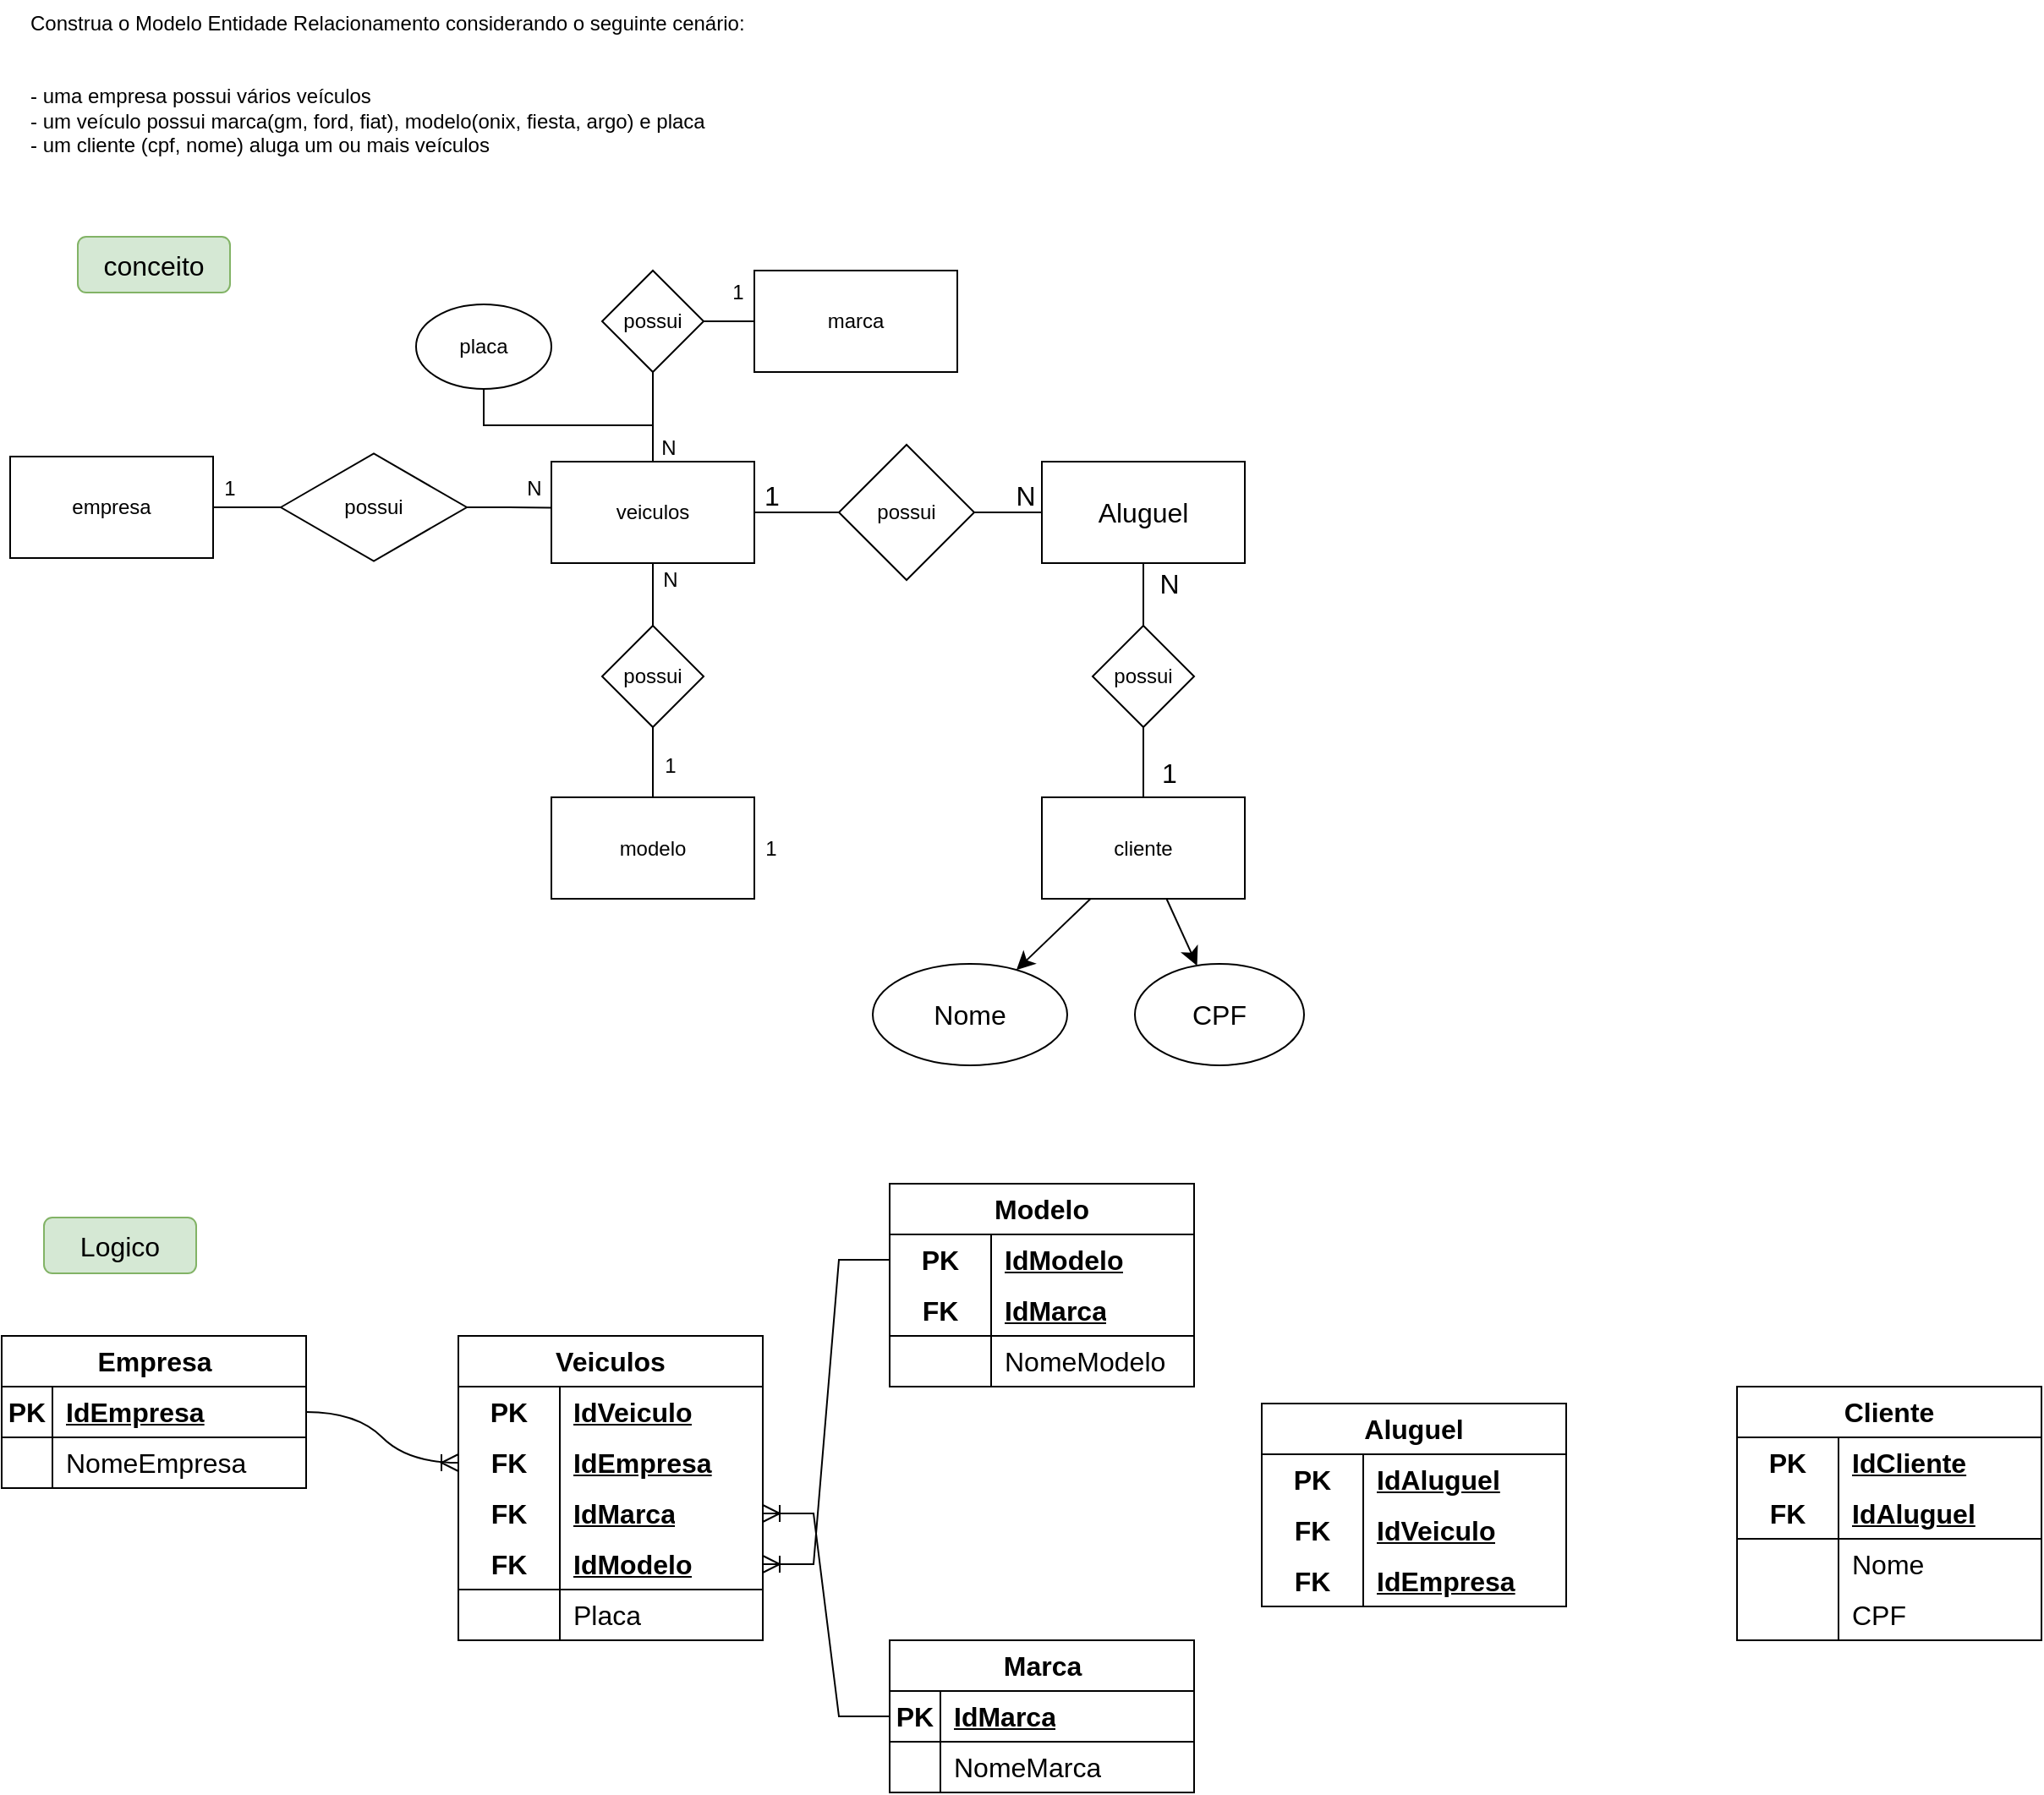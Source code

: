 <mxfile version="21.6.5" type="device">
  <diagram id="C5RBs43oDa-KdzZeNtuy" name="Page-1">
    <mxGraphModel dx="1036" dy="559" grid="1" gridSize="10" guides="1" tooltips="1" connect="1" arrows="1" fold="1" page="1" pageScale="1" pageWidth="827" pageHeight="1169" math="0" shadow="0">
      <root>
        <mxCell id="WIyWlLk6GJQsqaUBKTNV-0" />
        <mxCell id="WIyWlLk6GJQsqaUBKTNV-1" parent="WIyWlLk6GJQsqaUBKTNV-0" />
        <mxCell id="cF6xjyJjM5eVQDyP0Qh3-3" style="edgeStyle=orthogonalEdgeStyle;rounded=0;orthogonalLoop=1;jettySize=auto;html=1;entryX=-0.004;entryY=0.454;entryDx=0;entryDy=0;entryPerimeter=0;endArrow=none;endFill=0;labelBackgroundColor=none;fontColor=default;" parent="WIyWlLk6GJQsqaUBKTNV-1" source="3JnxACfo-S-ZXUCMrIcX-2" target="cF6xjyJjM5eVQDyP0Qh3-2" edge="1">
          <mxGeometry relative="1" as="geometry" />
        </mxCell>
        <mxCell id="3JnxACfo-S-ZXUCMrIcX-2" value="possui" style="html=1;whiteSpace=wrap;aspect=fixed;shape=isoRectangle;labelBackgroundColor=none;" parent="WIyWlLk6GJQsqaUBKTNV-1" vertex="1">
          <mxGeometry x="200" y="307" width="110" height="66" as="geometry" />
        </mxCell>
        <mxCell id="cF6xjyJjM5eVQDyP0Qh3-1" style="edgeStyle=orthogonalEdgeStyle;rounded=0;orthogonalLoop=1;jettySize=auto;html=1;entryX=0;entryY=0.5;entryDx=0;entryDy=0;entryPerimeter=0;endArrow=none;endFill=0;labelBackgroundColor=none;fontColor=default;" parent="WIyWlLk6GJQsqaUBKTNV-1" source="cF6xjyJjM5eVQDyP0Qh3-0" target="3JnxACfo-S-ZXUCMrIcX-2" edge="1">
          <mxGeometry relative="1" as="geometry" />
        </mxCell>
        <mxCell id="cF6xjyJjM5eVQDyP0Qh3-0" value="empresa" style="rounded=0;whiteSpace=wrap;html=1;labelBackgroundColor=none;" parent="WIyWlLk6GJQsqaUBKTNV-1" vertex="1">
          <mxGeometry x="40" y="310" width="120" height="60" as="geometry" />
        </mxCell>
        <mxCell id="cF6xjyJjM5eVQDyP0Qh3-9" style="edgeStyle=orthogonalEdgeStyle;rounded=0;orthogonalLoop=1;jettySize=auto;html=1;entryX=0.5;entryY=0;entryDx=0;entryDy=0;endArrow=none;endFill=0;labelBackgroundColor=none;fontColor=default;" parent="WIyWlLk6GJQsqaUBKTNV-1" source="cF6xjyJjM5eVQDyP0Qh3-2" target="_igohTqlXgbp8fKQTnUZ-7" edge="1">
          <mxGeometry relative="1" as="geometry">
            <mxPoint x="299.84" y="472.65" as="targetPoint" />
          </mxGeometry>
        </mxCell>
        <mxCell id="cF6xjyJjM5eVQDyP0Qh3-11" style="edgeStyle=orthogonalEdgeStyle;rounded=0;orthogonalLoop=1;jettySize=auto;html=1;entryX=0.5;entryY=1;entryDx=0;entryDy=0;endArrow=none;endFill=0;labelBackgroundColor=none;fontColor=default;" parent="WIyWlLk6GJQsqaUBKTNV-1" source="cF6xjyJjM5eVQDyP0Qh3-2" target="_igohTqlXgbp8fKQTnUZ-1" edge="1">
          <mxGeometry relative="1" as="geometry">
            <mxPoint x="580" y="255" as="targetPoint" />
          </mxGeometry>
        </mxCell>
        <mxCell id="cF6xjyJjM5eVQDyP0Qh3-12" style="edgeStyle=orthogonalEdgeStyle;rounded=0;orthogonalLoop=1;jettySize=auto;html=1;entryX=0.5;entryY=1;entryDx=0;entryDy=0;endArrow=none;endFill=0;labelBackgroundColor=none;fontColor=default;" parent="WIyWlLk6GJQsqaUBKTNV-1" source="cF6xjyJjM5eVQDyP0Qh3-2" target="cF6xjyJjM5eVQDyP0Qh3-8" edge="1">
          <mxGeometry relative="1" as="geometry" />
        </mxCell>
        <mxCell id="_igohTqlXgbp8fKQTnUZ-12" style="edgeStyle=orthogonalEdgeStyle;rounded=0;orthogonalLoop=1;jettySize=auto;html=1;entryX=0;entryY=0.5;entryDx=0;entryDy=0;endArrow=none;endFill=0;labelBackgroundColor=none;fontColor=default;" parent="WIyWlLk6GJQsqaUBKTNV-1" source="cF6xjyJjM5eVQDyP0Qh3-2" target="cF6xjyJjM5eVQDyP0Qh3-14" edge="1">
          <mxGeometry relative="1" as="geometry">
            <mxPoint x="560" y="343" as="targetPoint" />
          </mxGeometry>
        </mxCell>
        <mxCell id="cF6xjyJjM5eVQDyP0Qh3-2" value="veiculos" style="rounded=0;whiteSpace=wrap;html=1;labelBackgroundColor=none;" parent="WIyWlLk6GJQsqaUBKTNV-1" vertex="1">
          <mxGeometry x="360" y="313" width="120" height="60" as="geometry" />
        </mxCell>
        <mxCell id="cF6xjyJjM5eVQDyP0Qh3-8" value="placa" style="ellipse;whiteSpace=wrap;html=1;labelBackgroundColor=none;" parent="WIyWlLk6GJQsqaUBKTNV-1" vertex="1">
          <mxGeometry x="280" y="220" width="80" height="50" as="geometry" />
        </mxCell>
        <mxCell id="_igohTqlXgbp8fKQTnUZ-27" value="" style="edgeStyle=none;curved=1;rounded=0;orthogonalLoop=1;jettySize=auto;html=1;fontSize=12;fontColor=default;startSize=8;endSize=8;labelBackgroundColor=none;" parent="WIyWlLk6GJQsqaUBKTNV-1" source="cF6xjyJjM5eVQDyP0Qh3-13" target="_igohTqlXgbp8fKQTnUZ-26" edge="1">
          <mxGeometry relative="1" as="geometry" />
        </mxCell>
        <mxCell id="_igohTqlXgbp8fKQTnUZ-29" value="" style="edgeStyle=none;curved=1;rounded=0;orthogonalLoop=1;jettySize=auto;html=1;fontSize=12;fontColor=default;startSize=8;endSize=8;labelBackgroundColor=none;" parent="WIyWlLk6GJQsqaUBKTNV-1" source="cF6xjyJjM5eVQDyP0Qh3-13" target="_igohTqlXgbp8fKQTnUZ-28" edge="1">
          <mxGeometry relative="1" as="geometry" />
        </mxCell>
        <mxCell id="cF6xjyJjM5eVQDyP0Qh3-13" value="cliente" style="rounded=0;whiteSpace=wrap;html=1;labelBackgroundColor=none;" parent="WIyWlLk6GJQsqaUBKTNV-1" vertex="1">
          <mxGeometry x="650" y="511.5" width="120" height="60" as="geometry" />
        </mxCell>
        <mxCell id="_igohTqlXgbp8fKQTnUZ-16" style="edgeStyle=none;curved=1;rounded=0;orthogonalLoop=1;jettySize=auto;html=1;entryX=0;entryY=0.5;entryDx=0;entryDy=0;fontSize=12;fontColor=default;startSize=8;endSize=8;endArrow=none;endFill=0;labelBackgroundColor=none;" parent="WIyWlLk6GJQsqaUBKTNV-1" source="cF6xjyJjM5eVQDyP0Qh3-14" target="_igohTqlXgbp8fKQTnUZ-15" edge="1">
          <mxGeometry relative="1" as="geometry" />
        </mxCell>
        <mxCell id="cF6xjyJjM5eVQDyP0Qh3-14" value="possui" style="rhombus;whiteSpace=wrap;html=1;labelBackgroundColor=none;" parent="WIyWlLk6GJQsqaUBKTNV-1" vertex="1">
          <mxGeometry x="530" y="303" width="80" height="80" as="geometry" />
        </mxCell>
        <mxCell id="cF6xjyJjM5eVQDyP0Qh3-19" value="1" style="text;html=1;strokeColor=none;fillColor=none;align=center;verticalAlign=middle;whiteSpace=wrap;rounded=0;labelBackgroundColor=none;" parent="WIyWlLk6GJQsqaUBKTNV-1" vertex="1">
          <mxGeometry x="160" y="320" width="20" height="17" as="geometry" />
        </mxCell>
        <mxCell id="cF6xjyJjM5eVQDyP0Qh3-21" value="N" style="text;html=1;strokeColor=none;fillColor=none;align=center;verticalAlign=middle;whiteSpace=wrap;rounded=0;labelBackgroundColor=none;" parent="WIyWlLk6GJQsqaUBKTNV-1" vertex="1">
          <mxGeometry x="340" y="320" width="20" height="17" as="geometry" />
        </mxCell>
        <mxCell id="cF6xjyJjM5eVQDyP0Qh3-23" value="1" style="text;html=1;strokeColor=none;fillColor=none;align=center;verticalAlign=middle;whiteSpace=wrap;rounded=0;labelBackgroundColor=none;" parent="WIyWlLk6GJQsqaUBKTNV-1" vertex="1">
          <mxGeometry x="480" y="533" width="20" height="17" as="geometry" />
        </mxCell>
        <mxCell id="c447OLbbt_gQQ4P9iMbF-0" value="Construa o Modelo Entidade Relacionamento considerando o seguinte cenário:&#xa;&#xa;&#xa;- uma empresa possui vários veículos&#xa;- um veículo possui marca(gm, ford, fiat), modelo(onix, fiesta, argo) e placa&#xa;- um cliente (cpf, nome) aluga um ou mais veículos" style="text;whiteSpace=wrap;labelBackgroundColor=none;" parent="WIyWlLk6GJQsqaUBKTNV-1" vertex="1">
          <mxGeometry x="50" y="40" width="460" height="110" as="geometry" />
        </mxCell>
        <mxCell id="_igohTqlXgbp8fKQTnUZ-0" value="marca" style="rounded=0;whiteSpace=wrap;html=1;labelBackgroundColor=none;" parent="WIyWlLk6GJQsqaUBKTNV-1" vertex="1">
          <mxGeometry x="480" y="200" width="120" height="60" as="geometry" />
        </mxCell>
        <mxCell id="_igohTqlXgbp8fKQTnUZ-2" style="edgeStyle=orthogonalEdgeStyle;rounded=0;orthogonalLoop=1;jettySize=auto;html=1;entryX=0;entryY=0.5;entryDx=0;entryDy=0;endArrow=none;endFill=0;labelBackgroundColor=none;fontColor=default;" parent="WIyWlLk6GJQsqaUBKTNV-1" source="_igohTqlXgbp8fKQTnUZ-1" target="_igohTqlXgbp8fKQTnUZ-0" edge="1">
          <mxGeometry relative="1" as="geometry" />
        </mxCell>
        <mxCell id="_igohTqlXgbp8fKQTnUZ-1" value="possui" style="rhombus;whiteSpace=wrap;html=1;labelBackgroundColor=none;" parent="WIyWlLk6GJQsqaUBKTNV-1" vertex="1">
          <mxGeometry x="390" y="200" width="60" height="60" as="geometry" />
        </mxCell>
        <mxCell id="_igohTqlXgbp8fKQTnUZ-3" value="N" style="text;html=1;align=center;verticalAlign=middle;resizable=0;points=[];autosize=1;strokeColor=none;fillColor=none;labelBackgroundColor=none;" parent="WIyWlLk6GJQsqaUBKTNV-1" vertex="1">
          <mxGeometry x="414" y="290" width="30" height="30" as="geometry" />
        </mxCell>
        <mxCell id="_igohTqlXgbp8fKQTnUZ-4" value="1" style="text;html=1;align=center;verticalAlign=middle;resizable=0;points=[];autosize=1;strokeColor=none;fillColor=none;labelBackgroundColor=none;" parent="WIyWlLk6GJQsqaUBKTNV-1" vertex="1">
          <mxGeometry x="455" y="198" width="30" height="30" as="geometry" />
        </mxCell>
        <mxCell id="_igohTqlXgbp8fKQTnUZ-5" value="modelo" style="rounded=0;whiteSpace=wrap;html=1;labelBackgroundColor=none;" parent="WIyWlLk6GJQsqaUBKTNV-1" vertex="1">
          <mxGeometry x="360" y="511.5" width="120" height="60" as="geometry" />
        </mxCell>
        <mxCell id="_igohTqlXgbp8fKQTnUZ-8" style="edgeStyle=orthogonalEdgeStyle;rounded=0;orthogonalLoop=1;jettySize=auto;html=1;entryX=0.5;entryY=0;entryDx=0;entryDy=0;endArrow=none;endFill=0;labelBackgroundColor=none;fontColor=default;" parent="WIyWlLk6GJQsqaUBKTNV-1" source="_igohTqlXgbp8fKQTnUZ-7" target="_igohTqlXgbp8fKQTnUZ-5" edge="1">
          <mxGeometry relative="1" as="geometry" />
        </mxCell>
        <mxCell id="_igohTqlXgbp8fKQTnUZ-7" value="possui" style="rhombus;whiteSpace=wrap;html=1;labelBackgroundColor=none;" parent="WIyWlLk6GJQsqaUBKTNV-1" vertex="1">
          <mxGeometry x="390" y="410" width="60" height="60" as="geometry" />
        </mxCell>
        <mxCell id="_igohTqlXgbp8fKQTnUZ-10" value="N" style="text;html=1;align=center;verticalAlign=middle;resizable=0;points=[];autosize=1;strokeColor=none;fillColor=none;labelBackgroundColor=none;" parent="WIyWlLk6GJQsqaUBKTNV-1" vertex="1">
          <mxGeometry x="415" y="368" width="30" height="30" as="geometry" />
        </mxCell>
        <mxCell id="_igohTqlXgbp8fKQTnUZ-11" value="1" style="text;html=1;align=center;verticalAlign=middle;resizable=0;points=[];autosize=1;strokeColor=none;fillColor=none;labelBackgroundColor=none;" parent="WIyWlLk6GJQsqaUBKTNV-1" vertex="1">
          <mxGeometry x="415" y="478" width="30" height="30" as="geometry" />
        </mxCell>
        <mxCell id="_igohTqlXgbp8fKQTnUZ-14" value="1" style="text;html=1;align=center;verticalAlign=middle;resizable=0;points=[];autosize=1;strokeColor=none;fillColor=none;fontSize=16;labelBackgroundColor=none;" parent="WIyWlLk6GJQsqaUBKTNV-1" vertex="1">
          <mxGeometry x="475" y="318" width="30" height="30" as="geometry" />
        </mxCell>
        <mxCell id="_igohTqlXgbp8fKQTnUZ-15" value="Aluguel" style="rounded=0;whiteSpace=wrap;html=1;fontSize=16;labelBackgroundColor=none;" parent="WIyWlLk6GJQsqaUBKTNV-1" vertex="1">
          <mxGeometry x="650" y="313" width="120" height="60" as="geometry" />
        </mxCell>
        <mxCell id="_igohTqlXgbp8fKQTnUZ-17" value="N" style="text;html=1;align=center;verticalAlign=middle;resizable=0;points=[];autosize=1;strokeColor=none;fillColor=none;fontSize=16;labelBackgroundColor=none;" parent="WIyWlLk6GJQsqaUBKTNV-1" vertex="1">
          <mxGeometry x="620" y="318" width="40" height="30" as="geometry" />
        </mxCell>
        <mxCell id="_igohTqlXgbp8fKQTnUZ-20" style="edgeStyle=none;curved=1;rounded=0;orthogonalLoop=1;jettySize=auto;html=1;entryX=0.5;entryY=1;entryDx=0;entryDy=0;fontSize=12;fontColor=default;startSize=8;endSize=8;endArrow=none;endFill=0;labelBackgroundColor=none;" parent="WIyWlLk6GJQsqaUBKTNV-1" source="_igohTqlXgbp8fKQTnUZ-19" target="_igohTqlXgbp8fKQTnUZ-15" edge="1">
          <mxGeometry relative="1" as="geometry" />
        </mxCell>
        <mxCell id="_igohTqlXgbp8fKQTnUZ-21" style="edgeStyle=none;curved=1;rounded=0;orthogonalLoop=1;jettySize=auto;html=1;entryX=0.5;entryY=0;entryDx=0;entryDy=0;fontSize=12;fontColor=default;startSize=8;endSize=8;endArrow=none;endFill=0;labelBackgroundColor=none;" parent="WIyWlLk6GJQsqaUBKTNV-1" source="_igohTqlXgbp8fKQTnUZ-19" target="cF6xjyJjM5eVQDyP0Qh3-13" edge="1">
          <mxGeometry relative="1" as="geometry" />
        </mxCell>
        <mxCell id="_igohTqlXgbp8fKQTnUZ-19" value="possui" style="rhombus;whiteSpace=wrap;html=1;labelBackgroundColor=none;" parent="WIyWlLk6GJQsqaUBKTNV-1" vertex="1">
          <mxGeometry x="680" y="410" width="60" height="60" as="geometry" />
        </mxCell>
        <mxCell id="_igohTqlXgbp8fKQTnUZ-24" value="N" style="text;html=1;align=center;verticalAlign=middle;resizable=0;points=[];autosize=1;strokeColor=none;fillColor=none;fontSize=16;labelBackgroundColor=none;" parent="WIyWlLk6GJQsqaUBKTNV-1" vertex="1">
          <mxGeometry x="705" y="370" width="40" height="30" as="geometry" />
        </mxCell>
        <mxCell id="_igohTqlXgbp8fKQTnUZ-25" value="1" style="text;html=1;align=center;verticalAlign=middle;resizable=0;points=[];autosize=1;strokeColor=none;fillColor=none;fontSize=16;labelBackgroundColor=none;" parent="WIyWlLk6GJQsqaUBKTNV-1" vertex="1">
          <mxGeometry x="710" y="481.5" width="30" height="30" as="geometry" />
        </mxCell>
        <mxCell id="_igohTqlXgbp8fKQTnUZ-26" value="Nome" style="ellipse;whiteSpace=wrap;html=1;rounded=0;labelBackgroundColor=none;fontSize=16;" parent="WIyWlLk6GJQsqaUBKTNV-1" vertex="1">
          <mxGeometry x="550" y="610" width="115" height="60" as="geometry" />
        </mxCell>
        <mxCell id="_igohTqlXgbp8fKQTnUZ-28" value="CPF" style="ellipse;whiteSpace=wrap;html=1;rounded=0;labelBackgroundColor=none;fontSize=16;" parent="WIyWlLk6GJQsqaUBKTNV-1" vertex="1">
          <mxGeometry x="705" y="610" width="100" height="60" as="geometry" />
        </mxCell>
        <mxCell id="_igohTqlXgbp8fKQTnUZ-30" value="conceito" style="rounded=1;whiteSpace=wrap;html=1;fontSize=16;fillColor=#d5e8d4;strokeColor=#82b366;" parent="WIyWlLk6GJQsqaUBKTNV-1" vertex="1">
          <mxGeometry x="80" y="180" width="90" height="33" as="geometry" />
        </mxCell>
        <mxCell id="_igohTqlXgbp8fKQTnUZ-31" value="Logico" style="rounded=1;whiteSpace=wrap;html=1;fontSize=16;fillColor=#d5e8d4;strokeColor=#82b366;" parent="WIyWlLk6GJQsqaUBKTNV-1" vertex="1">
          <mxGeometry x="60" y="760" width="90" height="33" as="geometry" />
        </mxCell>
        <mxCell id="_igohTqlXgbp8fKQTnUZ-32" value="Empresa" style="shape=table;startSize=30;container=1;collapsible=1;childLayout=tableLayout;fixedRows=1;rowLines=0;fontStyle=1;align=center;resizeLast=1;html=1;fontSize=16;" parent="WIyWlLk6GJQsqaUBKTNV-1" vertex="1">
          <mxGeometry x="35" y="830" width="180" height="90" as="geometry" />
        </mxCell>
        <mxCell id="_igohTqlXgbp8fKQTnUZ-33" value="" style="shape=tableRow;horizontal=0;startSize=0;swimlaneHead=0;swimlaneBody=0;fillColor=none;collapsible=0;dropTarget=0;points=[[0,0.5],[1,0.5]];portConstraint=eastwest;top=0;left=0;right=0;bottom=1;fontSize=16;" parent="_igohTqlXgbp8fKQTnUZ-32" vertex="1">
          <mxGeometry y="30" width="180" height="30" as="geometry" />
        </mxCell>
        <mxCell id="_igohTqlXgbp8fKQTnUZ-34" value="PK" style="shape=partialRectangle;connectable=0;fillColor=none;top=0;left=0;bottom=0;right=0;fontStyle=1;overflow=hidden;whiteSpace=wrap;html=1;fontSize=16;" parent="_igohTqlXgbp8fKQTnUZ-33" vertex="1">
          <mxGeometry width="30" height="30" as="geometry">
            <mxRectangle width="30" height="30" as="alternateBounds" />
          </mxGeometry>
        </mxCell>
        <mxCell id="_igohTqlXgbp8fKQTnUZ-35" value="IdEmpresa" style="shape=partialRectangle;connectable=0;fillColor=none;top=0;left=0;bottom=0;right=0;align=left;spacingLeft=6;fontStyle=5;overflow=hidden;whiteSpace=wrap;html=1;fontSize=16;" parent="_igohTqlXgbp8fKQTnUZ-33" vertex="1">
          <mxGeometry x="30" width="150" height="30" as="geometry">
            <mxRectangle width="150" height="30" as="alternateBounds" />
          </mxGeometry>
        </mxCell>
        <mxCell id="_igohTqlXgbp8fKQTnUZ-36" value="" style="shape=tableRow;horizontal=0;startSize=0;swimlaneHead=0;swimlaneBody=0;fillColor=none;collapsible=0;dropTarget=0;points=[[0,0.5],[1,0.5]];portConstraint=eastwest;top=0;left=0;right=0;bottom=0;fontSize=16;" parent="_igohTqlXgbp8fKQTnUZ-32" vertex="1">
          <mxGeometry y="60" width="180" height="30" as="geometry" />
        </mxCell>
        <mxCell id="_igohTqlXgbp8fKQTnUZ-37" value="" style="shape=partialRectangle;connectable=0;fillColor=none;top=0;left=0;bottom=0;right=0;editable=1;overflow=hidden;whiteSpace=wrap;html=1;fontSize=16;" parent="_igohTqlXgbp8fKQTnUZ-36" vertex="1">
          <mxGeometry width="30" height="30" as="geometry">
            <mxRectangle width="30" height="30" as="alternateBounds" />
          </mxGeometry>
        </mxCell>
        <mxCell id="_igohTqlXgbp8fKQTnUZ-38" value="NomeEmpresa" style="shape=partialRectangle;connectable=0;fillColor=none;top=0;left=0;bottom=0;right=0;align=left;spacingLeft=6;overflow=hidden;whiteSpace=wrap;html=1;fontSize=16;" parent="_igohTqlXgbp8fKQTnUZ-36" vertex="1">
          <mxGeometry x="30" width="150" height="30" as="geometry">
            <mxRectangle width="150" height="30" as="alternateBounds" />
          </mxGeometry>
        </mxCell>
        <mxCell id="_igohTqlXgbp8fKQTnUZ-45" value="Veiculos" style="shape=table;startSize=30;container=1;collapsible=1;childLayout=tableLayout;fixedRows=1;rowLines=0;fontStyle=1;align=center;resizeLast=1;html=1;whiteSpace=wrap;fontSize=16;" parent="WIyWlLk6GJQsqaUBKTNV-1" vertex="1">
          <mxGeometry x="305" y="830" width="180" height="180" as="geometry" />
        </mxCell>
        <mxCell id="_igohTqlXgbp8fKQTnUZ-70" style="shape=tableRow;horizontal=0;startSize=0;swimlaneHead=0;swimlaneBody=0;fillColor=none;collapsible=0;dropTarget=0;points=[[0,0.5],[1,0.5]];portConstraint=eastwest;top=0;left=0;right=0;bottom=0;html=1;fontSize=16;" parent="_igohTqlXgbp8fKQTnUZ-45" vertex="1">
          <mxGeometry y="30" width="180" height="30" as="geometry" />
        </mxCell>
        <mxCell id="_igohTqlXgbp8fKQTnUZ-71" value="PK" style="shape=partialRectangle;connectable=0;fillColor=none;top=0;left=0;bottom=0;right=0;fontStyle=1;overflow=hidden;html=1;whiteSpace=wrap;fontSize=16;" parent="_igohTqlXgbp8fKQTnUZ-70" vertex="1">
          <mxGeometry width="60" height="30" as="geometry">
            <mxRectangle width="60" height="30" as="alternateBounds" />
          </mxGeometry>
        </mxCell>
        <mxCell id="_igohTqlXgbp8fKQTnUZ-72" value="IdVeiculo" style="shape=partialRectangle;connectable=0;fillColor=none;top=0;left=0;bottom=0;right=0;align=left;spacingLeft=6;fontStyle=5;overflow=hidden;html=1;whiteSpace=wrap;fontSize=16;" parent="_igohTqlXgbp8fKQTnUZ-70" vertex="1">
          <mxGeometry x="60" width="120" height="30" as="geometry">
            <mxRectangle width="120" height="30" as="alternateBounds" />
          </mxGeometry>
        </mxCell>
        <mxCell id="_igohTqlXgbp8fKQTnUZ-67" style="shape=tableRow;horizontal=0;startSize=0;swimlaneHead=0;swimlaneBody=0;fillColor=none;collapsible=0;dropTarget=0;points=[[0,0.5],[1,0.5]];portConstraint=eastwest;top=0;left=0;right=0;bottom=0;html=1;fontSize=16;" parent="_igohTqlXgbp8fKQTnUZ-45" vertex="1">
          <mxGeometry y="60" width="180" height="30" as="geometry" />
        </mxCell>
        <mxCell id="_igohTqlXgbp8fKQTnUZ-68" value="FK" style="shape=partialRectangle;connectable=0;fillColor=none;top=0;left=0;bottom=0;right=0;fontStyle=1;overflow=hidden;html=1;whiteSpace=wrap;fontSize=16;" parent="_igohTqlXgbp8fKQTnUZ-67" vertex="1">
          <mxGeometry width="60" height="30" as="geometry">
            <mxRectangle width="60" height="30" as="alternateBounds" />
          </mxGeometry>
        </mxCell>
        <mxCell id="_igohTqlXgbp8fKQTnUZ-69" value="IdEmpresa" style="shape=partialRectangle;connectable=0;fillColor=none;top=0;left=0;bottom=0;right=0;align=left;spacingLeft=6;fontStyle=5;overflow=hidden;html=1;whiteSpace=wrap;fontSize=16;" parent="_igohTqlXgbp8fKQTnUZ-67" vertex="1">
          <mxGeometry x="60" width="120" height="30" as="geometry">
            <mxRectangle width="120" height="30" as="alternateBounds" />
          </mxGeometry>
        </mxCell>
        <mxCell id="_igohTqlXgbp8fKQTnUZ-46" value="" style="shape=tableRow;horizontal=0;startSize=0;swimlaneHead=0;swimlaneBody=0;fillColor=none;collapsible=0;dropTarget=0;points=[[0,0.5],[1,0.5]];portConstraint=eastwest;top=0;left=0;right=0;bottom=0;html=1;fontSize=16;" parent="_igohTqlXgbp8fKQTnUZ-45" vertex="1">
          <mxGeometry y="90" width="180" height="30" as="geometry" />
        </mxCell>
        <mxCell id="_igohTqlXgbp8fKQTnUZ-47" value="FK" style="shape=partialRectangle;connectable=0;fillColor=none;top=0;left=0;bottom=0;right=0;fontStyle=1;overflow=hidden;html=1;whiteSpace=wrap;fontSize=16;" parent="_igohTqlXgbp8fKQTnUZ-46" vertex="1">
          <mxGeometry width="60" height="30" as="geometry">
            <mxRectangle width="60" height="30" as="alternateBounds" />
          </mxGeometry>
        </mxCell>
        <mxCell id="_igohTqlXgbp8fKQTnUZ-48" value="IdMarca" style="shape=partialRectangle;connectable=0;fillColor=none;top=0;left=0;bottom=0;right=0;align=left;spacingLeft=6;fontStyle=5;overflow=hidden;html=1;whiteSpace=wrap;fontSize=16;" parent="_igohTqlXgbp8fKQTnUZ-46" vertex="1">
          <mxGeometry x="60" width="120" height="30" as="geometry">
            <mxRectangle width="120" height="30" as="alternateBounds" />
          </mxGeometry>
        </mxCell>
        <mxCell id="_igohTqlXgbp8fKQTnUZ-49" value="" style="shape=tableRow;horizontal=0;startSize=0;swimlaneHead=0;swimlaneBody=0;fillColor=none;collapsible=0;dropTarget=0;points=[[0,0.5],[1,0.5]];portConstraint=eastwest;top=0;left=0;right=0;bottom=1;html=1;fontSize=16;" parent="_igohTqlXgbp8fKQTnUZ-45" vertex="1">
          <mxGeometry y="120" width="180" height="30" as="geometry" />
        </mxCell>
        <mxCell id="_igohTqlXgbp8fKQTnUZ-50" value="FK" style="shape=partialRectangle;connectable=0;fillColor=none;top=0;left=0;bottom=0;right=0;fontStyle=1;overflow=hidden;html=1;whiteSpace=wrap;fontSize=16;" parent="_igohTqlXgbp8fKQTnUZ-49" vertex="1">
          <mxGeometry width="60" height="30" as="geometry">
            <mxRectangle width="60" height="30" as="alternateBounds" />
          </mxGeometry>
        </mxCell>
        <mxCell id="_igohTqlXgbp8fKQTnUZ-51" value="IdModelo" style="shape=partialRectangle;connectable=0;fillColor=none;top=0;left=0;bottom=0;right=0;align=left;spacingLeft=6;fontStyle=5;overflow=hidden;html=1;whiteSpace=wrap;fontSize=16;" parent="_igohTqlXgbp8fKQTnUZ-49" vertex="1">
          <mxGeometry x="60" width="120" height="30" as="geometry">
            <mxRectangle width="120" height="30" as="alternateBounds" />
          </mxGeometry>
        </mxCell>
        <mxCell id="_igohTqlXgbp8fKQTnUZ-52" value="" style="shape=tableRow;horizontal=0;startSize=0;swimlaneHead=0;swimlaneBody=0;fillColor=none;collapsible=0;dropTarget=0;points=[[0,0.5],[1,0.5]];portConstraint=eastwest;top=0;left=0;right=0;bottom=0;html=1;fontSize=16;" parent="_igohTqlXgbp8fKQTnUZ-45" vertex="1">
          <mxGeometry y="150" width="180" height="30" as="geometry" />
        </mxCell>
        <mxCell id="_igohTqlXgbp8fKQTnUZ-53" value="" style="shape=partialRectangle;connectable=0;fillColor=none;top=0;left=0;bottom=0;right=0;editable=1;overflow=hidden;html=1;whiteSpace=wrap;fontSize=16;" parent="_igohTqlXgbp8fKQTnUZ-52" vertex="1">
          <mxGeometry width="60" height="30" as="geometry">
            <mxRectangle width="60" height="30" as="alternateBounds" />
          </mxGeometry>
        </mxCell>
        <mxCell id="_igohTqlXgbp8fKQTnUZ-54" value="Placa" style="shape=partialRectangle;connectable=0;fillColor=none;top=0;left=0;bottom=0;right=0;align=left;spacingLeft=6;overflow=hidden;html=1;whiteSpace=wrap;fontSize=16;" parent="_igohTqlXgbp8fKQTnUZ-52" vertex="1">
          <mxGeometry x="60" width="120" height="30" as="geometry">
            <mxRectangle width="120" height="30" as="alternateBounds" />
          </mxGeometry>
        </mxCell>
        <mxCell id="_igohTqlXgbp8fKQTnUZ-89" value="Marca" style="shape=table;startSize=30;container=1;collapsible=1;childLayout=tableLayout;fixedRows=1;rowLines=0;fontStyle=1;align=center;resizeLast=1;html=1;fontSize=16;" parent="WIyWlLk6GJQsqaUBKTNV-1" vertex="1">
          <mxGeometry x="560" y="1010" width="180" height="90" as="geometry" />
        </mxCell>
        <mxCell id="_igohTqlXgbp8fKQTnUZ-90" value="" style="shape=tableRow;horizontal=0;startSize=0;swimlaneHead=0;swimlaneBody=0;fillColor=none;collapsible=0;dropTarget=0;points=[[0,0.5],[1,0.5]];portConstraint=eastwest;top=0;left=0;right=0;bottom=1;fontSize=16;" parent="_igohTqlXgbp8fKQTnUZ-89" vertex="1">
          <mxGeometry y="30" width="180" height="30" as="geometry" />
        </mxCell>
        <mxCell id="_igohTqlXgbp8fKQTnUZ-91" value="PK" style="shape=partialRectangle;connectable=0;fillColor=none;top=0;left=0;bottom=0;right=0;fontStyle=1;overflow=hidden;whiteSpace=wrap;html=1;fontSize=16;" parent="_igohTqlXgbp8fKQTnUZ-90" vertex="1">
          <mxGeometry width="30" height="30" as="geometry">
            <mxRectangle width="30" height="30" as="alternateBounds" />
          </mxGeometry>
        </mxCell>
        <mxCell id="_igohTqlXgbp8fKQTnUZ-92" value="IdMarca" style="shape=partialRectangle;connectable=0;fillColor=none;top=0;left=0;bottom=0;right=0;align=left;spacingLeft=6;fontStyle=5;overflow=hidden;whiteSpace=wrap;html=1;fontSize=16;" parent="_igohTqlXgbp8fKQTnUZ-90" vertex="1">
          <mxGeometry x="30" width="150" height="30" as="geometry">
            <mxRectangle width="150" height="30" as="alternateBounds" />
          </mxGeometry>
        </mxCell>
        <mxCell id="_igohTqlXgbp8fKQTnUZ-93" value="" style="shape=tableRow;horizontal=0;startSize=0;swimlaneHead=0;swimlaneBody=0;fillColor=none;collapsible=0;dropTarget=0;points=[[0,0.5],[1,0.5]];portConstraint=eastwest;top=0;left=0;right=0;bottom=0;fontSize=16;" parent="_igohTqlXgbp8fKQTnUZ-89" vertex="1">
          <mxGeometry y="60" width="180" height="30" as="geometry" />
        </mxCell>
        <mxCell id="_igohTqlXgbp8fKQTnUZ-94" value="" style="shape=partialRectangle;connectable=0;fillColor=none;top=0;left=0;bottom=0;right=0;editable=1;overflow=hidden;whiteSpace=wrap;html=1;fontSize=16;" parent="_igohTqlXgbp8fKQTnUZ-93" vertex="1">
          <mxGeometry width="30" height="30" as="geometry">
            <mxRectangle width="30" height="30" as="alternateBounds" />
          </mxGeometry>
        </mxCell>
        <mxCell id="_igohTqlXgbp8fKQTnUZ-95" value="NomeMarca" style="shape=partialRectangle;connectable=0;fillColor=none;top=0;left=0;bottom=0;right=0;align=left;spacingLeft=6;overflow=hidden;whiteSpace=wrap;html=1;fontSize=16;" parent="_igohTqlXgbp8fKQTnUZ-93" vertex="1">
          <mxGeometry x="30" width="150" height="30" as="geometry">
            <mxRectangle width="150" height="30" as="alternateBounds" />
          </mxGeometry>
        </mxCell>
        <mxCell id="_igohTqlXgbp8fKQTnUZ-102" value="Modelo" style="shape=table;startSize=30;container=1;collapsible=1;childLayout=tableLayout;fixedRows=1;rowLines=0;fontStyle=1;align=center;resizeLast=1;html=1;whiteSpace=wrap;fontSize=16;" parent="WIyWlLk6GJQsqaUBKTNV-1" vertex="1">
          <mxGeometry x="560" y="740" width="180" height="120" as="geometry" />
        </mxCell>
        <mxCell id="_igohTqlXgbp8fKQTnUZ-103" value="" style="shape=tableRow;horizontal=0;startSize=0;swimlaneHead=0;swimlaneBody=0;fillColor=none;collapsible=0;dropTarget=0;points=[[0,0.5],[1,0.5]];portConstraint=eastwest;top=0;left=0;right=0;bottom=0;html=1;fontSize=16;" parent="_igohTqlXgbp8fKQTnUZ-102" vertex="1">
          <mxGeometry y="30" width="180" height="30" as="geometry" />
        </mxCell>
        <mxCell id="_igohTqlXgbp8fKQTnUZ-104" value="PK" style="shape=partialRectangle;connectable=0;fillColor=none;top=0;left=0;bottom=0;right=0;fontStyle=1;overflow=hidden;html=1;whiteSpace=wrap;fontSize=16;" parent="_igohTqlXgbp8fKQTnUZ-103" vertex="1">
          <mxGeometry width="60" height="30" as="geometry">
            <mxRectangle width="60" height="30" as="alternateBounds" />
          </mxGeometry>
        </mxCell>
        <mxCell id="_igohTqlXgbp8fKQTnUZ-105" value="IdModelo" style="shape=partialRectangle;connectable=0;fillColor=none;top=0;left=0;bottom=0;right=0;align=left;spacingLeft=6;fontStyle=5;overflow=hidden;html=1;whiteSpace=wrap;fontSize=16;" parent="_igohTqlXgbp8fKQTnUZ-103" vertex="1">
          <mxGeometry x="60" width="120" height="30" as="geometry">
            <mxRectangle width="120" height="30" as="alternateBounds" />
          </mxGeometry>
        </mxCell>
        <mxCell id="_igohTqlXgbp8fKQTnUZ-106" value="" style="shape=tableRow;horizontal=0;startSize=0;swimlaneHead=0;swimlaneBody=0;fillColor=none;collapsible=0;dropTarget=0;points=[[0,0.5],[1,0.5]];portConstraint=eastwest;top=0;left=0;right=0;bottom=1;html=1;fontSize=16;" parent="_igohTqlXgbp8fKQTnUZ-102" vertex="1">
          <mxGeometry y="60" width="180" height="30" as="geometry" />
        </mxCell>
        <mxCell id="_igohTqlXgbp8fKQTnUZ-107" value="FK" style="shape=partialRectangle;connectable=0;fillColor=none;top=0;left=0;bottom=0;right=0;fontStyle=1;overflow=hidden;html=1;whiteSpace=wrap;fontSize=16;" parent="_igohTqlXgbp8fKQTnUZ-106" vertex="1">
          <mxGeometry width="60" height="30" as="geometry">
            <mxRectangle width="60" height="30" as="alternateBounds" />
          </mxGeometry>
        </mxCell>
        <mxCell id="_igohTqlXgbp8fKQTnUZ-108" value="IdMarca" style="shape=partialRectangle;connectable=0;fillColor=none;top=0;left=0;bottom=0;right=0;align=left;spacingLeft=6;fontStyle=5;overflow=hidden;html=1;whiteSpace=wrap;fontSize=16;" parent="_igohTqlXgbp8fKQTnUZ-106" vertex="1">
          <mxGeometry x="60" width="120" height="30" as="geometry">
            <mxRectangle width="120" height="30" as="alternateBounds" />
          </mxGeometry>
        </mxCell>
        <mxCell id="_igohTqlXgbp8fKQTnUZ-109" value="" style="shape=tableRow;horizontal=0;startSize=0;swimlaneHead=0;swimlaneBody=0;fillColor=none;collapsible=0;dropTarget=0;points=[[0,0.5],[1,0.5]];portConstraint=eastwest;top=0;left=0;right=0;bottom=0;html=1;fontSize=16;" parent="_igohTqlXgbp8fKQTnUZ-102" vertex="1">
          <mxGeometry y="90" width="180" height="30" as="geometry" />
        </mxCell>
        <mxCell id="_igohTqlXgbp8fKQTnUZ-110" value="" style="shape=partialRectangle;connectable=0;fillColor=none;top=0;left=0;bottom=0;right=0;editable=1;overflow=hidden;html=1;whiteSpace=wrap;fontSize=16;" parent="_igohTqlXgbp8fKQTnUZ-109" vertex="1">
          <mxGeometry width="60" height="30" as="geometry">
            <mxRectangle width="60" height="30" as="alternateBounds" />
          </mxGeometry>
        </mxCell>
        <mxCell id="_igohTqlXgbp8fKQTnUZ-111" value="NomeModelo" style="shape=partialRectangle;connectable=0;fillColor=none;top=0;left=0;bottom=0;right=0;align=left;spacingLeft=6;overflow=hidden;html=1;whiteSpace=wrap;fontSize=16;" parent="_igohTqlXgbp8fKQTnUZ-109" vertex="1">
          <mxGeometry x="60" width="120" height="30" as="geometry">
            <mxRectangle width="120" height="30" as="alternateBounds" />
          </mxGeometry>
        </mxCell>
        <mxCell id="_igohTqlXgbp8fKQTnUZ-115" value="Aluguel" style="shape=table;startSize=30;container=1;collapsible=1;childLayout=tableLayout;fixedRows=1;rowLines=0;fontStyle=1;align=center;resizeLast=1;html=1;whiteSpace=wrap;fontSize=16;" parent="WIyWlLk6GJQsqaUBKTNV-1" vertex="1">
          <mxGeometry x="780" y="870" width="180" height="120" as="geometry" />
        </mxCell>
        <mxCell id="_igohTqlXgbp8fKQTnUZ-128" style="shape=tableRow;horizontal=0;startSize=0;swimlaneHead=0;swimlaneBody=0;fillColor=none;collapsible=0;dropTarget=0;points=[[0,0.5],[1,0.5]];portConstraint=eastwest;top=0;left=0;right=0;bottom=0;html=1;fontSize=16;" parent="_igohTqlXgbp8fKQTnUZ-115" vertex="1">
          <mxGeometry y="30" width="180" height="30" as="geometry" />
        </mxCell>
        <mxCell id="_igohTqlXgbp8fKQTnUZ-129" value="PK" style="shape=partialRectangle;connectable=0;fillColor=none;top=0;left=0;bottom=0;right=0;fontStyle=1;overflow=hidden;html=1;whiteSpace=wrap;fontSize=16;" parent="_igohTqlXgbp8fKQTnUZ-128" vertex="1">
          <mxGeometry width="60" height="30" as="geometry">
            <mxRectangle width="60" height="30" as="alternateBounds" />
          </mxGeometry>
        </mxCell>
        <mxCell id="_igohTqlXgbp8fKQTnUZ-130" value="IdAluguel" style="shape=partialRectangle;connectable=0;fillColor=none;top=0;left=0;bottom=0;right=0;align=left;spacingLeft=6;fontStyle=5;overflow=hidden;html=1;whiteSpace=wrap;fontSize=16;" parent="_igohTqlXgbp8fKQTnUZ-128" vertex="1">
          <mxGeometry x="60" width="120" height="30" as="geometry">
            <mxRectangle width="120" height="30" as="alternateBounds" />
          </mxGeometry>
        </mxCell>
        <mxCell id="_igohTqlXgbp8fKQTnUZ-116" value="" style="shape=tableRow;horizontal=0;startSize=0;swimlaneHead=0;swimlaneBody=0;fillColor=none;collapsible=0;dropTarget=0;points=[[0,0.5],[1,0.5]];portConstraint=eastwest;top=0;left=0;right=0;bottom=0;html=1;fontSize=16;" parent="_igohTqlXgbp8fKQTnUZ-115" vertex="1">
          <mxGeometry y="60" width="180" height="30" as="geometry" />
        </mxCell>
        <mxCell id="_igohTqlXgbp8fKQTnUZ-117" value="FK" style="shape=partialRectangle;connectable=0;fillColor=none;top=0;left=0;bottom=0;right=0;fontStyle=1;overflow=hidden;html=1;whiteSpace=wrap;fontSize=16;" parent="_igohTqlXgbp8fKQTnUZ-116" vertex="1">
          <mxGeometry width="60" height="30" as="geometry">
            <mxRectangle width="60" height="30" as="alternateBounds" />
          </mxGeometry>
        </mxCell>
        <mxCell id="_igohTqlXgbp8fKQTnUZ-118" value="IdVeiculo" style="shape=partialRectangle;connectable=0;fillColor=none;top=0;left=0;bottom=0;right=0;align=left;spacingLeft=6;fontStyle=5;overflow=hidden;html=1;whiteSpace=wrap;fontSize=16;" parent="_igohTqlXgbp8fKQTnUZ-116" vertex="1">
          <mxGeometry x="60" width="120" height="30" as="geometry">
            <mxRectangle width="120" height="30" as="alternateBounds" />
          </mxGeometry>
        </mxCell>
        <mxCell id="_igohTqlXgbp8fKQTnUZ-119" value="" style="shape=tableRow;horizontal=0;startSize=0;swimlaneHead=0;swimlaneBody=0;fillColor=none;collapsible=0;dropTarget=0;points=[[0,0.5],[1,0.5]];portConstraint=eastwest;top=0;left=0;right=0;bottom=1;html=1;fontSize=16;" parent="_igohTqlXgbp8fKQTnUZ-115" vertex="1">
          <mxGeometry y="90" width="180" height="30" as="geometry" />
        </mxCell>
        <mxCell id="_igohTqlXgbp8fKQTnUZ-120" value="FK" style="shape=partialRectangle;connectable=0;fillColor=none;top=0;left=0;bottom=0;right=0;fontStyle=1;overflow=hidden;html=1;whiteSpace=wrap;fontSize=16;" parent="_igohTqlXgbp8fKQTnUZ-119" vertex="1">
          <mxGeometry width="60" height="30" as="geometry">
            <mxRectangle width="60" height="30" as="alternateBounds" />
          </mxGeometry>
        </mxCell>
        <mxCell id="_igohTqlXgbp8fKQTnUZ-121" value="IdEmpresa" style="shape=partialRectangle;connectable=0;fillColor=none;top=0;left=0;bottom=0;right=0;align=left;spacingLeft=6;fontStyle=5;overflow=hidden;html=1;whiteSpace=wrap;fontSize=16;" parent="_igohTqlXgbp8fKQTnUZ-119" vertex="1">
          <mxGeometry x="60" width="120" height="30" as="geometry">
            <mxRectangle width="120" height="30" as="alternateBounds" />
          </mxGeometry>
        </mxCell>
        <mxCell id="_igohTqlXgbp8fKQTnUZ-134" value="" style="edgeStyle=entityRelationEdgeStyle;fontSize=12;html=1;endArrow=ERoneToMany;rounded=0;startSize=8;endSize=8;curved=1;entryX=0;entryY=0.5;entryDx=0;entryDy=0;exitX=1;exitY=0.5;exitDx=0;exitDy=0;" parent="WIyWlLk6GJQsqaUBKTNV-1" source="_igohTqlXgbp8fKQTnUZ-33" target="_igohTqlXgbp8fKQTnUZ-67" edge="1">
          <mxGeometry width="100" height="100" relative="1" as="geometry">
            <mxPoint x="420" y="1000" as="sourcePoint" />
            <mxPoint x="520" y="900" as="targetPoint" />
          </mxGeometry>
        </mxCell>
        <mxCell id="_igohTqlXgbp8fKQTnUZ-135" value="Cliente" style="shape=table;startSize=30;container=1;collapsible=1;childLayout=tableLayout;fixedRows=1;rowLines=0;fontStyle=1;align=center;resizeLast=1;html=1;whiteSpace=wrap;fontSize=16;" parent="WIyWlLk6GJQsqaUBKTNV-1" vertex="1">
          <mxGeometry x="1061" y="860" width="180" height="150" as="geometry" />
        </mxCell>
        <mxCell id="_igohTqlXgbp8fKQTnUZ-136" value="" style="shape=tableRow;horizontal=0;startSize=0;swimlaneHead=0;swimlaneBody=0;fillColor=none;collapsible=0;dropTarget=0;points=[[0,0.5],[1,0.5]];portConstraint=eastwest;top=0;left=0;right=0;bottom=0;html=1;fontSize=16;" parent="_igohTqlXgbp8fKQTnUZ-135" vertex="1">
          <mxGeometry y="30" width="180" height="30" as="geometry" />
        </mxCell>
        <mxCell id="_igohTqlXgbp8fKQTnUZ-137" value="PK" style="shape=partialRectangle;connectable=0;fillColor=none;top=0;left=0;bottom=0;right=0;fontStyle=1;overflow=hidden;html=1;whiteSpace=wrap;fontSize=16;" parent="_igohTqlXgbp8fKQTnUZ-136" vertex="1">
          <mxGeometry width="60" height="30" as="geometry">
            <mxRectangle width="60" height="30" as="alternateBounds" />
          </mxGeometry>
        </mxCell>
        <mxCell id="_igohTqlXgbp8fKQTnUZ-138" value="IdCliente" style="shape=partialRectangle;connectable=0;fillColor=none;top=0;left=0;bottom=0;right=0;align=left;spacingLeft=6;fontStyle=5;overflow=hidden;html=1;whiteSpace=wrap;fontSize=16;" parent="_igohTqlXgbp8fKQTnUZ-136" vertex="1">
          <mxGeometry x="60" width="120" height="30" as="geometry">
            <mxRectangle width="120" height="30" as="alternateBounds" />
          </mxGeometry>
        </mxCell>
        <mxCell id="_igohTqlXgbp8fKQTnUZ-139" value="" style="shape=tableRow;horizontal=0;startSize=0;swimlaneHead=0;swimlaneBody=0;fillColor=none;collapsible=0;dropTarget=0;points=[[0,0.5],[1,0.5]];portConstraint=eastwest;top=0;left=0;right=0;bottom=1;html=1;fontSize=16;" parent="_igohTqlXgbp8fKQTnUZ-135" vertex="1">
          <mxGeometry y="60" width="180" height="30" as="geometry" />
        </mxCell>
        <mxCell id="_igohTqlXgbp8fKQTnUZ-140" value="FK" style="shape=partialRectangle;connectable=0;fillColor=none;top=0;left=0;bottom=0;right=0;fontStyle=1;overflow=hidden;html=1;whiteSpace=wrap;fontSize=16;" parent="_igohTqlXgbp8fKQTnUZ-139" vertex="1">
          <mxGeometry width="60" height="30" as="geometry">
            <mxRectangle width="60" height="30" as="alternateBounds" />
          </mxGeometry>
        </mxCell>
        <mxCell id="_igohTqlXgbp8fKQTnUZ-141" value="IdAluguel" style="shape=partialRectangle;connectable=0;fillColor=none;top=0;left=0;bottom=0;right=0;align=left;spacingLeft=6;fontStyle=5;overflow=hidden;html=1;whiteSpace=wrap;fontSize=16;" parent="_igohTqlXgbp8fKQTnUZ-139" vertex="1">
          <mxGeometry x="60" width="120" height="30" as="geometry">
            <mxRectangle width="120" height="30" as="alternateBounds" />
          </mxGeometry>
        </mxCell>
        <mxCell id="_igohTqlXgbp8fKQTnUZ-142" value="" style="shape=tableRow;horizontal=0;startSize=0;swimlaneHead=0;swimlaneBody=0;fillColor=none;collapsible=0;dropTarget=0;points=[[0,0.5],[1,0.5]];portConstraint=eastwest;top=0;left=0;right=0;bottom=0;html=1;fontSize=16;" parent="_igohTqlXgbp8fKQTnUZ-135" vertex="1">
          <mxGeometry y="90" width="180" height="30" as="geometry" />
        </mxCell>
        <mxCell id="_igohTqlXgbp8fKQTnUZ-143" value="" style="shape=partialRectangle;connectable=0;fillColor=none;top=0;left=0;bottom=0;right=0;editable=1;overflow=hidden;html=1;whiteSpace=wrap;fontSize=16;" parent="_igohTqlXgbp8fKQTnUZ-142" vertex="1">
          <mxGeometry width="60" height="30" as="geometry">
            <mxRectangle width="60" height="30" as="alternateBounds" />
          </mxGeometry>
        </mxCell>
        <mxCell id="_igohTqlXgbp8fKQTnUZ-144" value="Nome" style="shape=partialRectangle;connectable=0;fillColor=none;top=0;left=0;bottom=0;right=0;align=left;spacingLeft=6;overflow=hidden;html=1;whiteSpace=wrap;fontSize=16;" parent="_igohTqlXgbp8fKQTnUZ-142" vertex="1">
          <mxGeometry x="60" width="120" height="30" as="geometry">
            <mxRectangle width="120" height="30" as="alternateBounds" />
          </mxGeometry>
        </mxCell>
        <mxCell id="_igohTqlXgbp8fKQTnUZ-145" value="" style="shape=tableRow;horizontal=0;startSize=0;swimlaneHead=0;swimlaneBody=0;fillColor=none;collapsible=0;dropTarget=0;points=[[0,0.5],[1,0.5]];portConstraint=eastwest;top=0;left=0;right=0;bottom=0;html=1;fontSize=16;" parent="_igohTqlXgbp8fKQTnUZ-135" vertex="1">
          <mxGeometry y="120" width="180" height="30" as="geometry" />
        </mxCell>
        <mxCell id="_igohTqlXgbp8fKQTnUZ-146" value="" style="shape=partialRectangle;connectable=0;fillColor=none;top=0;left=0;bottom=0;right=0;editable=1;overflow=hidden;html=1;whiteSpace=wrap;fontSize=16;" parent="_igohTqlXgbp8fKQTnUZ-145" vertex="1">
          <mxGeometry width="60" height="30" as="geometry">
            <mxRectangle width="60" height="30" as="alternateBounds" />
          </mxGeometry>
        </mxCell>
        <mxCell id="_igohTqlXgbp8fKQTnUZ-147" value="CPF" style="shape=partialRectangle;connectable=0;fillColor=none;top=0;left=0;bottom=0;right=0;align=left;spacingLeft=6;overflow=hidden;html=1;whiteSpace=wrap;fontSize=16;" parent="_igohTqlXgbp8fKQTnUZ-145" vertex="1">
          <mxGeometry x="60" width="120" height="30" as="geometry">
            <mxRectangle width="120" height="30" as="alternateBounds" />
          </mxGeometry>
        </mxCell>
        <mxCell id="_igohTqlXgbp8fKQTnUZ-162" value="" style="edgeStyle=entityRelationEdgeStyle;fontSize=12;html=1;endArrow=ERoneToMany;rounded=0;startSize=8;endSize=8;exitX=0;exitY=0.5;exitDx=0;exitDy=0;entryX=1;entryY=0.5;entryDx=0;entryDy=0;" parent="WIyWlLk6GJQsqaUBKTNV-1" source="_igohTqlXgbp8fKQTnUZ-90" target="_igohTqlXgbp8fKQTnUZ-46" edge="1">
          <mxGeometry width="100" height="100" relative="1" as="geometry">
            <mxPoint x="560" y="1050" as="sourcePoint" />
            <mxPoint x="530" y="950" as="targetPoint" />
          </mxGeometry>
        </mxCell>
        <mxCell id="_igohTqlXgbp8fKQTnUZ-163" value="" style="edgeStyle=entityRelationEdgeStyle;fontSize=12;html=1;endArrow=ERoneToMany;rounded=0;startSize=8;endSize=8;exitX=0;exitY=0.5;exitDx=0;exitDy=0;entryX=1;entryY=0.5;entryDx=0;entryDy=0;" parent="WIyWlLk6GJQsqaUBKTNV-1" source="_igohTqlXgbp8fKQTnUZ-103" target="_igohTqlXgbp8fKQTnUZ-49" edge="1">
          <mxGeometry width="100" height="100" relative="1" as="geometry">
            <mxPoint x="560" y="980" as="sourcePoint" />
            <mxPoint x="660" y="880" as="targetPoint" />
          </mxGeometry>
        </mxCell>
      </root>
    </mxGraphModel>
  </diagram>
</mxfile>
